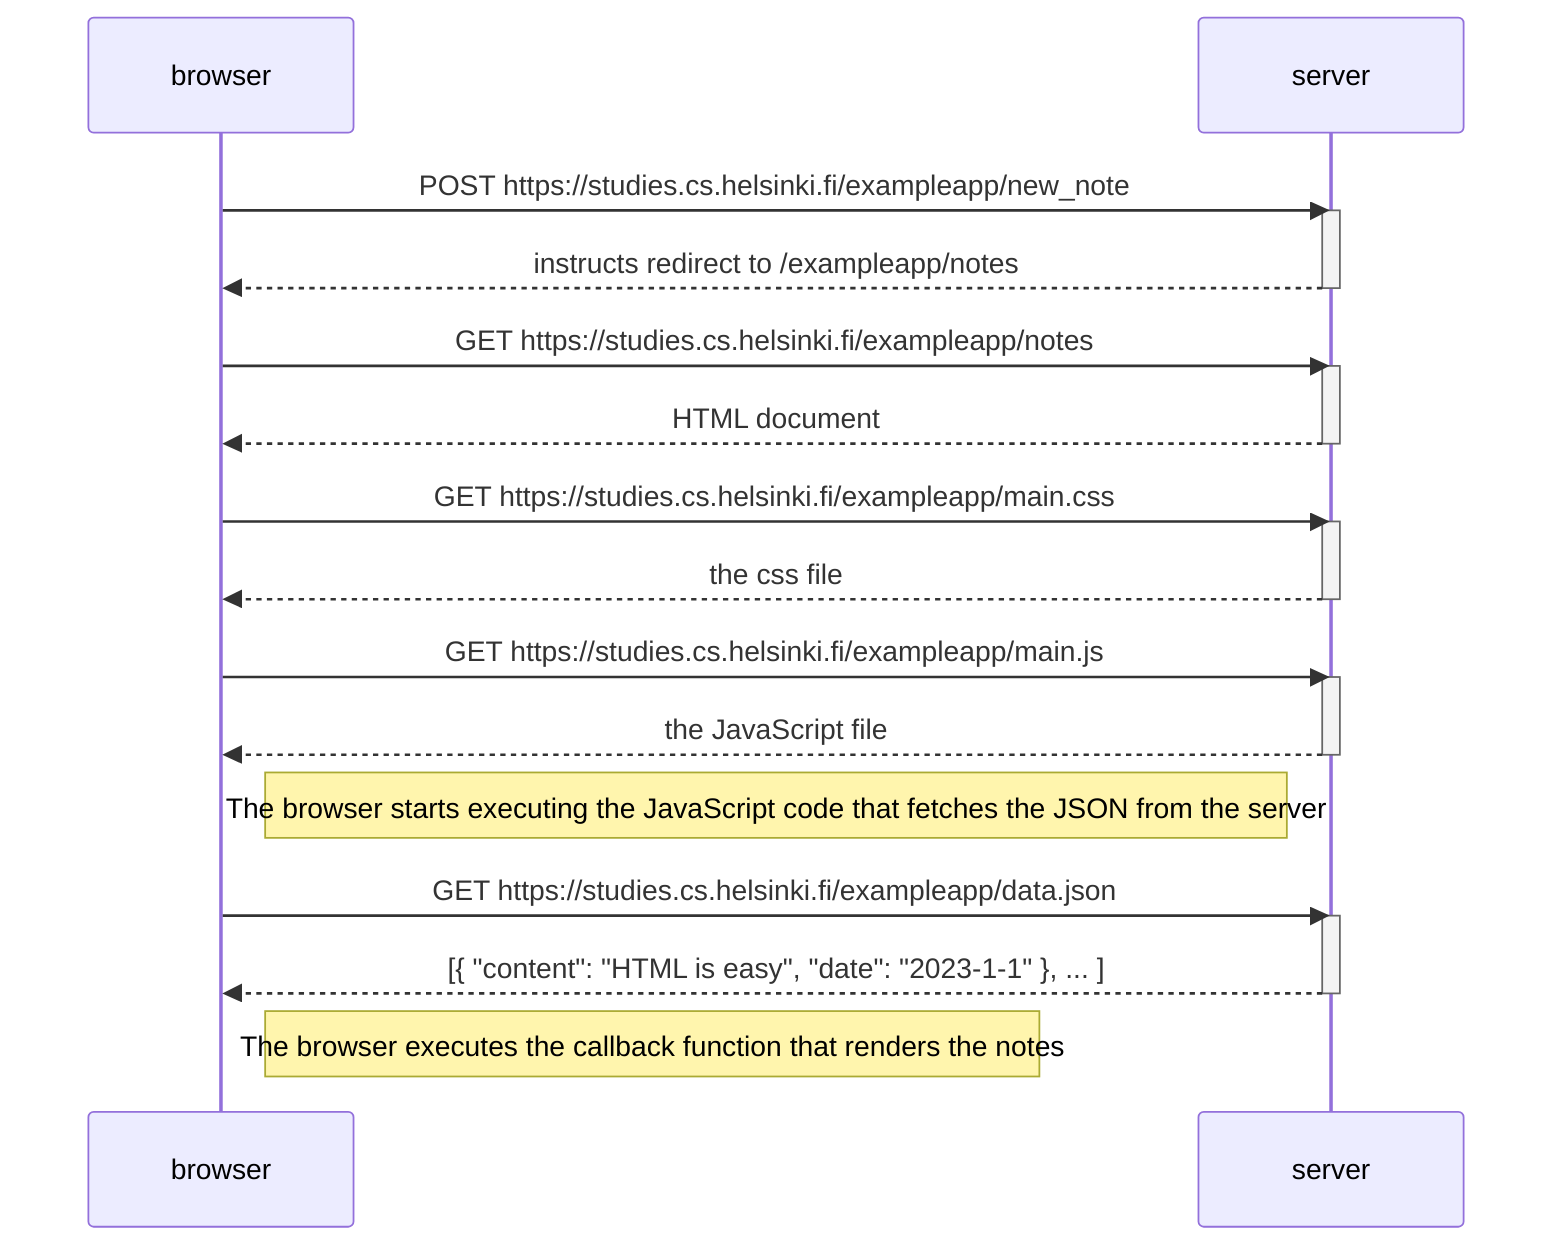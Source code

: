 sequenceDiagram
    participant browser
    participant server

    browser->>server: POST https://studies.cs.helsinki.fi/exampleapp/new_note
    activate server
    server-->>browser: instructs redirect to /exampleapp/notes
    deactivate server

    browser->>server: GET https://studies.cs.helsinki.fi/exampleapp/notes
    activate server
    server-->>browser: HTML document
    deactivate server

    browser->>server: GET https://studies.cs.helsinki.fi/exampleapp/main.css
    activate server
    server-->>browser: the css file
    deactivate server

    browser->>server: GET https://studies.cs.helsinki.fi/exampleapp/main.js
    activate server
    server-->>browser: the JavaScript file
    deactivate server

    Note right of browser: The browser starts executing the JavaScript code that fetches the JSON from the server

    browser->>server: GET https://studies.cs.helsinki.fi/exampleapp/data.json
    activate server
    server-->>browser: [{ "content": "HTML is easy", "date": "2023-1-1" }, ... ]
    deactivate server

    Note right of browser: The browser executes the callback function that renders the notes